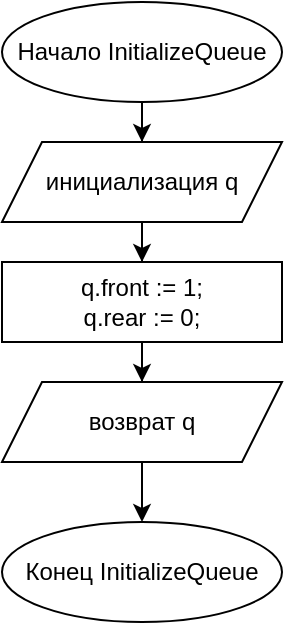 <mxfile version="26.1.1">
  <diagram name="Страница — 1" id="P1GiWgrTYoqFBTfBC1cj">
    <mxGraphModel dx="1290" dy="575" grid="1" gridSize="10" guides="1" tooltips="1" connect="1" arrows="1" fold="1" page="1" pageScale="1" pageWidth="827" pageHeight="1169" math="0" shadow="0">
      <root>
        <mxCell id="0" />
        <mxCell id="1" parent="0" />
        <mxCell id="bz-W0N9iJ9lMvQ0Nhlg6-2" style="edgeStyle=orthogonalEdgeStyle;rounded=0;orthogonalLoop=1;jettySize=auto;html=1;" edge="1" parent="1" source="bz-W0N9iJ9lMvQ0Nhlg6-1" target="bz-W0N9iJ9lMvQ0Nhlg6-3">
          <mxGeometry relative="1" as="geometry">
            <mxPoint x="190" y="100" as="targetPoint" />
          </mxGeometry>
        </mxCell>
        <mxCell id="bz-W0N9iJ9lMvQ0Nhlg6-1" value="Начало&amp;nbsp;InitializeQueue" style="ellipse;whiteSpace=wrap;html=1;" vertex="1" parent="1">
          <mxGeometry x="120" y="20" width="140" height="50" as="geometry" />
        </mxCell>
        <mxCell id="bz-W0N9iJ9lMvQ0Nhlg6-4" style="edgeStyle=orthogonalEdgeStyle;rounded=0;orthogonalLoop=1;jettySize=auto;html=1;" edge="1" parent="1" source="bz-W0N9iJ9lMvQ0Nhlg6-3" target="bz-W0N9iJ9lMvQ0Nhlg6-5">
          <mxGeometry relative="1" as="geometry">
            <mxPoint x="190" y="150" as="targetPoint" />
          </mxGeometry>
        </mxCell>
        <mxCell id="bz-W0N9iJ9lMvQ0Nhlg6-3" value="инициализация q" style="shape=parallelogram;perimeter=parallelogramPerimeter;whiteSpace=wrap;html=1;fixedSize=1;" vertex="1" parent="1">
          <mxGeometry x="120" y="90" width="140" height="40" as="geometry" />
        </mxCell>
        <mxCell id="bz-W0N9iJ9lMvQ0Nhlg6-6" style="edgeStyle=orthogonalEdgeStyle;rounded=0;orthogonalLoop=1;jettySize=auto;html=1;" edge="1" parent="1" source="bz-W0N9iJ9lMvQ0Nhlg6-5" target="bz-W0N9iJ9lMvQ0Nhlg6-7">
          <mxGeometry relative="1" as="geometry">
            <mxPoint x="190" y="220" as="targetPoint" />
          </mxGeometry>
        </mxCell>
        <mxCell id="bz-W0N9iJ9lMvQ0Nhlg6-5" value="&lt;div&gt;q.front := 1;&lt;/div&gt;&lt;div&gt;q.rear := 0;&lt;/div&gt;" style="rounded=0;whiteSpace=wrap;html=1;" vertex="1" parent="1">
          <mxGeometry x="120" y="150" width="140" height="40" as="geometry" />
        </mxCell>
        <mxCell id="bz-W0N9iJ9lMvQ0Nhlg6-8" style="edgeStyle=orthogonalEdgeStyle;rounded=0;orthogonalLoop=1;jettySize=auto;html=1;" edge="1" parent="1" source="bz-W0N9iJ9lMvQ0Nhlg6-7" target="bz-W0N9iJ9lMvQ0Nhlg6-9">
          <mxGeometry relative="1" as="geometry">
            <mxPoint x="190" y="270" as="targetPoint" />
          </mxGeometry>
        </mxCell>
        <mxCell id="bz-W0N9iJ9lMvQ0Nhlg6-7" value="возврат q" style="shape=parallelogram;perimeter=parallelogramPerimeter;whiteSpace=wrap;html=1;fixedSize=1;" vertex="1" parent="1">
          <mxGeometry x="120" y="210" width="140" height="40" as="geometry" />
        </mxCell>
        <mxCell id="bz-W0N9iJ9lMvQ0Nhlg6-9" value="Конец InitializeQueue" style="ellipse;whiteSpace=wrap;html=1;" vertex="1" parent="1">
          <mxGeometry x="120" y="280" width="140" height="50" as="geometry" />
        </mxCell>
      </root>
    </mxGraphModel>
  </diagram>
</mxfile>
